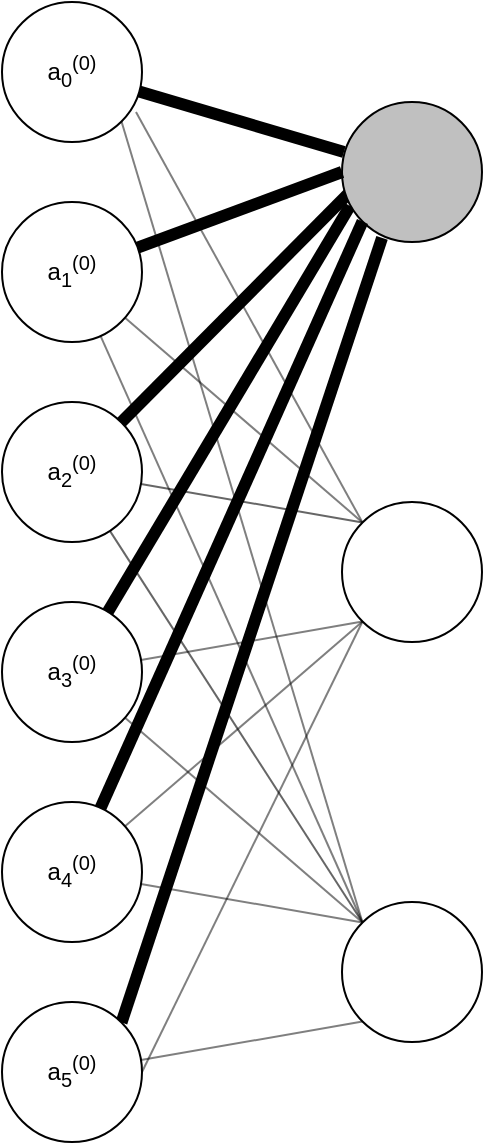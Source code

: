 <mxfile version="23.1.5" type="device">
  <diagram name="Seite-1" id="LtV1n8RAgdaEJb7KPvsa">
    <mxGraphModel dx="1232" dy="1133" grid="1" gridSize="10" guides="1" tooltips="1" connect="1" arrows="1" fold="1" page="1" pageScale="1" pageWidth="827" pageHeight="1169" math="0" shadow="0">
      <root>
        <mxCell id="0" />
        <mxCell id="1" parent="0" />
        <mxCell id="xyB5NUJhyZ6MZIIeWSto-38" style="rounded=0;orthogonalLoop=1;jettySize=auto;html=1;entryX=0;entryY=0;entryDx=0;entryDy=0;strokeWidth=1;opacity=60;endArrow=none;endFill=0;" edge="1" parent="1" source="xyB5NUJhyZ6MZIIeWSto-18" target="xyB5NUJhyZ6MZIIeWSto-27">
          <mxGeometry relative="1" as="geometry" />
        </mxCell>
        <mxCell id="xyB5NUJhyZ6MZIIeWSto-39" style="rounded=0;orthogonalLoop=1;jettySize=auto;html=1;entryX=0.043;entryY=0.657;entryDx=0;entryDy=0;strokeWidth=6;entryPerimeter=0;endArrow=none;endFill=0;" edge="1" parent="1" source="xyB5NUJhyZ6MZIIeWSto-18" target="xyB5NUJhyZ6MZIIeWSto-3">
          <mxGeometry relative="1" as="geometry" />
        </mxCell>
        <mxCell id="xyB5NUJhyZ6MZIIeWSto-18" value="a&lt;sub&gt;2&lt;/sub&gt;&lt;sup&gt;(0)&lt;/sup&gt;" style="ellipse;whiteSpace=wrap;html=1;" vertex="1" parent="1">
          <mxGeometry x="60" y="670" width="70" height="70" as="geometry" />
        </mxCell>
        <mxCell id="xyB5NUJhyZ6MZIIeWSto-32" style="rounded=0;orthogonalLoop=1;jettySize=auto;html=1;entryX=0;entryY=0;entryDx=0;entryDy=0;opacity=50;endArrow=none;endFill=0;" edge="1" parent="1" source="xyB5NUJhyZ6MZIIeWSto-19" target="xyB5NUJhyZ6MZIIeWSto-27">
          <mxGeometry relative="1" as="geometry" />
        </mxCell>
        <mxCell id="xyB5NUJhyZ6MZIIeWSto-33" style="rounded=0;orthogonalLoop=1;jettySize=auto;html=1;entryX=0.057;entryY=0.743;entryDx=0;entryDy=0;entryPerimeter=0;strokeWidth=6;endArrow=none;endFill=0;" edge="1" parent="1" source="xyB5NUJhyZ6MZIIeWSto-19" target="xyB5NUJhyZ6MZIIeWSto-3">
          <mxGeometry relative="1" as="geometry" />
        </mxCell>
        <mxCell id="xyB5NUJhyZ6MZIIeWSto-19" value="a&lt;sub&gt;3&lt;/sub&gt;&lt;sup&gt;(0)&lt;/sup&gt;" style="ellipse;whiteSpace=wrap;html=1;" vertex="1" parent="1">
          <mxGeometry x="60" y="770" width="70" height="70" as="geometry" />
        </mxCell>
        <mxCell id="xyB5NUJhyZ6MZIIeWSto-20" value="" style="ellipse;whiteSpace=wrap;html=1;" vertex="1" parent="1">
          <mxGeometry x="230" y="720" width="70" height="70" as="geometry" />
        </mxCell>
        <mxCell id="xyB5NUJhyZ6MZIIeWSto-21" style="rounded=0;orthogonalLoop=1;jettySize=auto;html=1;entryX=0;entryY=0;entryDx=0;entryDy=0;strokeWidth=1;shadow=0;opacity=60;endArrow=none;endFill=0;" edge="1" parent="1" source="xyB5NUJhyZ6MZIIeWSto-18" target="xyB5NUJhyZ6MZIIeWSto-20">
          <mxGeometry relative="1" as="geometry" />
        </mxCell>
        <mxCell id="xyB5NUJhyZ6MZIIeWSto-23" style="rounded=0;orthogonalLoop=1;jettySize=auto;html=1;entryX=0;entryY=1;entryDx=0;entryDy=0;opacity=50;endArrow=none;endFill=0;" edge="1" parent="1" source="xyB5NUJhyZ6MZIIeWSto-19" target="xyB5NUJhyZ6MZIIeWSto-20">
          <mxGeometry relative="1" as="geometry" />
        </mxCell>
        <mxCell id="xyB5NUJhyZ6MZIIeWSto-42" style="rounded=0;orthogonalLoop=1;jettySize=auto;html=1;entryX=0;entryY=0;entryDx=0;entryDy=0;opacity=50;exitX=0.957;exitY=0.786;exitDx=0;exitDy=0;exitPerimeter=0;endArrow=none;endFill=0;" edge="1" parent="1" source="xyB5NUJhyZ6MZIIeWSto-1" target="xyB5NUJhyZ6MZIIeWSto-20">
          <mxGeometry relative="1" as="geometry" />
        </mxCell>
        <mxCell id="xyB5NUJhyZ6MZIIeWSto-43" style="rounded=0;orthogonalLoop=1;jettySize=auto;html=1;entryX=0;entryY=0;entryDx=0;entryDy=0;exitX=1;exitY=1;exitDx=0;exitDy=0;opacity=50;endArrow=none;endFill=0;" edge="1" parent="1" source="xyB5NUJhyZ6MZIIeWSto-1" target="xyB5NUJhyZ6MZIIeWSto-27">
          <mxGeometry relative="1" as="geometry" />
        </mxCell>
        <mxCell id="xyB5NUJhyZ6MZIIeWSto-1" value="a&lt;sub&gt;0&lt;/sub&gt;&lt;sup&gt;(0)&lt;/sup&gt;" style="ellipse;whiteSpace=wrap;html=1;" vertex="1" parent="1">
          <mxGeometry x="60" y="470" width="70" height="70" as="geometry" />
        </mxCell>
        <mxCell id="xyB5NUJhyZ6MZIIeWSto-40" style="rounded=0;orthogonalLoop=1;jettySize=auto;html=1;entryX=0;entryY=0;entryDx=0;entryDy=0;opacity=50;endArrow=none;endFill=0;" edge="1" parent="1" source="xyB5NUJhyZ6MZIIeWSto-2" target="xyB5NUJhyZ6MZIIeWSto-20">
          <mxGeometry relative="1" as="geometry" />
        </mxCell>
        <mxCell id="xyB5NUJhyZ6MZIIeWSto-41" style="rounded=0;orthogonalLoop=1;jettySize=auto;html=1;entryX=0;entryY=0;entryDx=0;entryDy=0;opacity=50;endArrow=none;endFill=0;" edge="1" parent="1" source="xyB5NUJhyZ6MZIIeWSto-2" target="xyB5NUJhyZ6MZIIeWSto-27">
          <mxGeometry relative="1" as="geometry" />
        </mxCell>
        <mxCell id="xyB5NUJhyZ6MZIIeWSto-2" value="a&lt;sub&gt;1&lt;/sub&gt;&lt;sup&gt;(0)&lt;/sup&gt;" style="ellipse;whiteSpace=wrap;html=1;" vertex="1" parent="1">
          <mxGeometry x="60" y="570" width="70" height="70" as="geometry" />
        </mxCell>
        <mxCell id="xyB5NUJhyZ6MZIIeWSto-3" value="" style="ellipse;whiteSpace=wrap;html=1;fillColor=#c0c0c0;" vertex="1" parent="1">
          <mxGeometry x="230" y="520" width="70" height="70" as="geometry" />
        </mxCell>
        <mxCell id="xyB5NUJhyZ6MZIIeWSto-6" style="rounded=0;orthogonalLoop=1;jettySize=auto;html=1;strokeWidth=6;endArrow=none;endFill=0;entryX=0.014;entryY=0.357;entryDx=0;entryDy=0;entryPerimeter=0;" edge="1" parent="1" source="xyB5NUJhyZ6MZIIeWSto-1" target="xyB5NUJhyZ6MZIIeWSto-3">
          <mxGeometry relative="1" as="geometry">
            <mxPoint x="240" y="540" as="targetPoint" />
          </mxGeometry>
        </mxCell>
        <mxCell id="xyB5NUJhyZ6MZIIeWSto-5" style="rounded=0;orthogonalLoop=1;jettySize=auto;html=1;entryX=0;entryY=0.5;entryDx=0;entryDy=0;strokeWidth=6;endArrow=none;endFill=0;" edge="1" parent="1" source="xyB5NUJhyZ6MZIIeWSto-2" target="xyB5NUJhyZ6MZIIeWSto-3">
          <mxGeometry relative="1" as="geometry" />
        </mxCell>
        <mxCell id="xyB5NUJhyZ6MZIIeWSto-35" style="rounded=0;orthogonalLoop=1;jettySize=auto;html=1;entryX=0;entryY=1;entryDx=0;entryDy=0;opacity=50;endArrow=none;endFill=0;" edge="1" parent="1" source="xyB5NUJhyZ6MZIIeWSto-25" target="xyB5NUJhyZ6MZIIeWSto-20">
          <mxGeometry relative="1" as="geometry" />
        </mxCell>
        <mxCell id="xyB5NUJhyZ6MZIIeWSto-37" style="rounded=0;orthogonalLoop=1;jettySize=auto;html=1;entryX=0;entryY=1;entryDx=0;entryDy=0;strokeWidth=6;endArrow=none;endFill=0;" edge="1" parent="1" source="xyB5NUJhyZ6MZIIeWSto-25" target="xyB5NUJhyZ6MZIIeWSto-3">
          <mxGeometry relative="1" as="geometry" />
        </mxCell>
        <mxCell id="xyB5NUJhyZ6MZIIeWSto-25" value="a&lt;sub&gt;4&lt;/sub&gt;&lt;sup&gt;(0)&lt;/sup&gt;" style="ellipse;whiteSpace=wrap;html=1;" vertex="1" parent="1">
          <mxGeometry x="60" y="870" width="70" height="70" as="geometry" />
        </mxCell>
        <mxCell id="xyB5NUJhyZ6MZIIeWSto-34" style="rounded=0;orthogonalLoop=1;jettySize=auto;html=1;exitX=1;exitY=0.5;exitDx=0;exitDy=0;entryX=0;entryY=1;entryDx=0;entryDy=0;opacity=50;endArrow=none;endFill=0;" edge="1" parent="1" source="xyB5NUJhyZ6MZIIeWSto-26" target="xyB5NUJhyZ6MZIIeWSto-20">
          <mxGeometry relative="1" as="geometry" />
        </mxCell>
        <mxCell id="xyB5NUJhyZ6MZIIeWSto-36" style="rounded=0;orthogonalLoop=1;jettySize=auto;html=1;entryX=0.286;entryY=0.971;entryDx=0;entryDy=0;exitX=1;exitY=0;exitDx=0;exitDy=0;entryPerimeter=0;strokeWidth=6;endArrow=none;endFill=0;" edge="1" parent="1" source="xyB5NUJhyZ6MZIIeWSto-26" target="xyB5NUJhyZ6MZIIeWSto-3">
          <mxGeometry relative="1" as="geometry" />
        </mxCell>
        <mxCell id="xyB5NUJhyZ6MZIIeWSto-26" value="a&lt;sub&gt;5&lt;/sub&gt;&lt;sup&gt;(0)&lt;/sup&gt;" style="ellipse;whiteSpace=wrap;html=1;" vertex="1" parent="1">
          <mxGeometry x="60" y="970" width="70" height="70" as="geometry" />
        </mxCell>
        <mxCell id="xyB5NUJhyZ6MZIIeWSto-27" value="" style="ellipse;whiteSpace=wrap;html=1;" vertex="1" parent="1">
          <mxGeometry x="230" y="920" width="70" height="70" as="geometry" />
        </mxCell>
        <mxCell id="xyB5NUJhyZ6MZIIeWSto-28" style="rounded=0;orthogonalLoop=1;jettySize=auto;html=1;entryX=0;entryY=0;entryDx=0;entryDy=0;opacity=50;endArrow=none;endFill=0;" edge="1" parent="1" source="xyB5NUJhyZ6MZIIeWSto-25" target="xyB5NUJhyZ6MZIIeWSto-27">
          <mxGeometry relative="1" as="geometry" />
        </mxCell>
        <mxCell id="xyB5NUJhyZ6MZIIeWSto-30" style="rounded=0;orthogonalLoop=1;jettySize=auto;html=1;entryX=0;entryY=1;entryDx=0;entryDy=0;opacity=50;endArrow=none;endFill=0;" edge="1" parent="1" source="xyB5NUJhyZ6MZIIeWSto-26" target="xyB5NUJhyZ6MZIIeWSto-27">
          <mxGeometry relative="1" as="geometry" />
        </mxCell>
      </root>
    </mxGraphModel>
  </diagram>
</mxfile>
